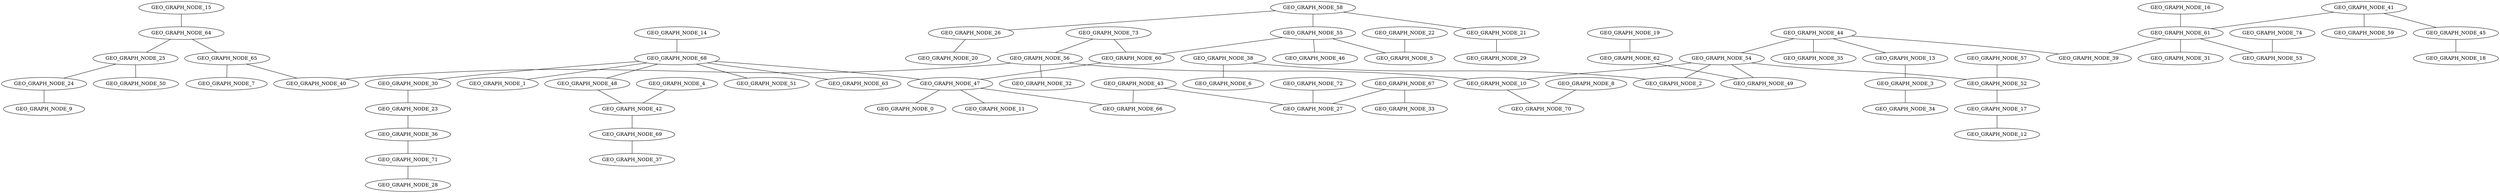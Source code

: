 graph BARABASI_GRAPH_KRUSKAL_INVERSE_SMALL{
GEO_GRAPH_NODE_38 -- GEO_GRAPH_NODE_6 [weight=2];
GEO_GRAPH_NODE_44 -- GEO_GRAPH_NODE_35 [weight=2];
GEO_GRAPH_NODE_57 -- GEO_GRAPH_NODE_52 [weight=2];
GEO_GRAPH_NODE_69 -- GEO_GRAPH_NODE_37 [weight=2];
GEO_GRAPH_NODE_74 -- GEO_GRAPH_NODE_53 [weight=2];
GEO_GRAPH_NODE_3 -- GEO_GRAPH_NODE_34 [weight=1];
GEO_GRAPH_NODE_4 -- GEO_GRAPH_NODE_42 [weight=1];
GEO_GRAPH_NODE_8 -- GEO_GRAPH_NODE_70 [weight=1];
GEO_GRAPH_NODE_10 -- GEO_GRAPH_NODE_70 [weight=1];
GEO_GRAPH_NODE_13 -- GEO_GRAPH_NODE_3 [weight=1];
GEO_GRAPH_NODE_14 -- GEO_GRAPH_NODE_68 [weight=1];
GEO_GRAPH_NODE_15 -- GEO_GRAPH_NODE_64 [weight=1];
GEO_GRAPH_NODE_16 -- GEO_GRAPH_NODE_61 [weight=1];
GEO_GRAPH_NODE_17 -- GEO_GRAPH_NODE_12 [weight=1];
GEO_GRAPH_NODE_19 -- GEO_GRAPH_NODE_62 [weight=1];
GEO_GRAPH_NODE_21 -- GEO_GRAPH_NODE_29 [weight=1];
GEO_GRAPH_NODE_22 -- GEO_GRAPH_NODE_5 [weight=1];
GEO_GRAPH_NODE_23 -- GEO_GRAPH_NODE_36 [weight=1];
GEO_GRAPH_NODE_24 -- GEO_GRAPH_NODE_9 [weight=1];
GEO_GRAPH_NODE_25 -- GEO_GRAPH_NODE_24 [weight=1];
GEO_GRAPH_NODE_25 -- GEO_GRAPH_NODE_50 [weight=1];
GEO_GRAPH_NODE_26 -- GEO_GRAPH_NODE_20 [weight=1];
GEO_GRAPH_NODE_30 -- GEO_GRAPH_NODE_23 [weight=1];
GEO_GRAPH_NODE_36 -- GEO_GRAPH_NODE_71 [weight=1];
GEO_GRAPH_NODE_38 -- GEO_GRAPH_NODE_2 [weight=1];
GEO_GRAPH_NODE_41 -- GEO_GRAPH_NODE_45 [weight=1];
GEO_GRAPH_NODE_41 -- GEO_GRAPH_NODE_59 [weight=1];
GEO_GRAPH_NODE_41 -- GEO_GRAPH_NODE_61 [weight=1];
GEO_GRAPH_NODE_42 -- GEO_GRAPH_NODE_69 [weight=1];
GEO_GRAPH_NODE_43 -- GEO_GRAPH_NODE_27 [weight=1];
GEO_GRAPH_NODE_43 -- GEO_GRAPH_NODE_66 [weight=1];
GEO_GRAPH_NODE_44 -- GEO_GRAPH_NODE_13 [weight=1];
GEO_GRAPH_NODE_44 -- GEO_GRAPH_NODE_39 [weight=1];
GEO_GRAPH_NODE_44 -- GEO_GRAPH_NODE_54 [weight=1];
GEO_GRAPH_NODE_45 -- GEO_GRAPH_NODE_18 [weight=1];
GEO_GRAPH_NODE_47 -- GEO_GRAPH_NODE_0 [weight=1];
GEO_GRAPH_NODE_47 -- GEO_GRAPH_NODE_11 [weight=1];
GEO_GRAPH_NODE_47 -- GEO_GRAPH_NODE_66 [weight=1];
GEO_GRAPH_NODE_48 -- GEO_GRAPH_NODE_42 [weight=1];
GEO_GRAPH_NODE_52 -- GEO_GRAPH_NODE_17 [weight=1];
GEO_GRAPH_NODE_54 -- GEO_GRAPH_NODE_2 [weight=1];
GEO_GRAPH_NODE_54 -- GEO_GRAPH_NODE_10 [weight=1];
GEO_GRAPH_NODE_54 -- GEO_GRAPH_NODE_49 [weight=1];
GEO_GRAPH_NODE_54 -- GEO_GRAPH_NODE_52 [weight=1];
GEO_GRAPH_NODE_55 -- GEO_GRAPH_NODE_5 [weight=1];
GEO_GRAPH_NODE_55 -- GEO_GRAPH_NODE_46 [weight=1];
GEO_GRAPH_NODE_55 -- GEO_GRAPH_NODE_60 [weight=1];
GEO_GRAPH_NODE_56 -- GEO_GRAPH_NODE_10 [weight=1];
GEO_GRAPH_NODE_56 -- GEO_GRAPH_NODE_32 [weight=1];
GEO_GRAPH_NODE_56 -- GEO_GRAPH_NODE_40 [weight=1];
GEO_GRAPH_NODE_58 -- GEO_GRAPH_NODE_21 [weight=1];
GEO_GRAPH_NODE_58 -- GEO_GRAPH_NODE_26 [weight=1];
GEO_GRAPH_NODE_58 -- GEO_GRAPH_NODE_55 [weight=1];
GEO_GRAPH_NODE_60 -- GEO_GRAPH_NODE_47 [weight=1];
GEO_GRAPH_NODE_61 -- GEO_GRAPH_NODE_31 [weight=1];
GEO_GRAPH_NODE_61 -- GEO_GRAPH_NODE_39 [weight=1];
GEO_GRAPH_NODE_61 -- GEO_GRAPH_NODE_53 [weight=1];
GEO_GRAPH_NODE_62 -- GEO_GRAPH_NODE_49 [weight=1];
GEO_GRAPH_NODE_64 -- GEO_GRAPH_NODE_25 [weight=1];
GEO_GRAPH_NODE_64 -- GEO_GRAPH_NODE_65 [weight=1];
GEO_GRAPH_NODE_65 -- GEO_GRAPH_NODE_7 [weight=1];
GEO_GRAPH_NODE_65 -- GEO_GRAPH_NODE_40 [weight=1];
GEO_GRAPH_NODE_67 -- GEO_GRAPH_NODE_27 [weight=1];
GEO_GRAPH_NODE_67 -- GEO_GRAPH_NODE_33 [weight=1];
GEO_GRAPH_NODE_68 -- GEO_GRAPH_NODE_1 [weight=1];
GEO_GRAPH_NODE_68 -- GEO_GRAPH_NODE_30 [weight=1];
GEO_GRAPH_NODE_68 -- GEO_GRAPH_NODE_47 [weight=1];
GEO_GRAPH_NODE_68 -- GEO_GRAPH_NODE_48 [weight=1];
GEO_GRAPH_NODE_68 -- GEO_GRAPH_NODE_51 [weight=1];
GEO_GRAPH_NODE_68 -- GEO_GRAPH_NODE_63 [weight=1];
GEO_GRAPH_NODE_71 -- GEO_GRAPH_NODE_28 [weight=1];
GEO_GRAPH_NODE_72 -- GEO_GRAPH_NODE_27 [weight=1];
GEO_GRAPH_NODE_73 -- GEO_GRAPH_NODE_56 [weight=1];
GEO_GRAPH_NODE_73 -- GEO_GRAPH_NODE_60 [weight=1];
}
